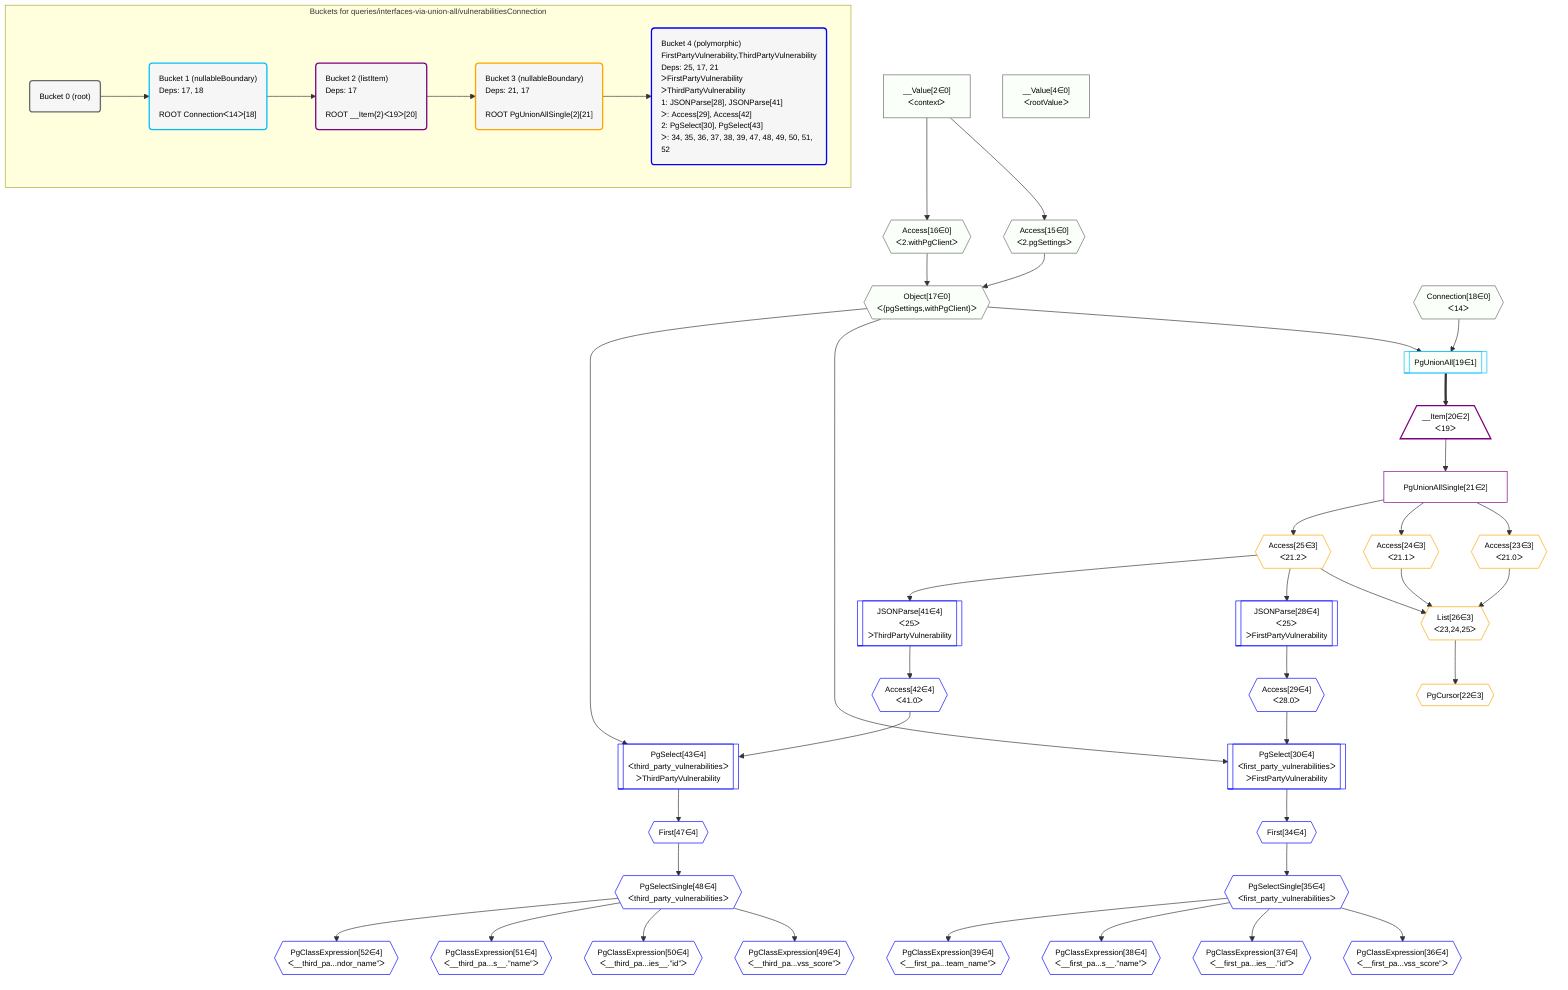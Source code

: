 %%{init: {'themeVariables': { 'fontSize': '12px'}}}%%
graph TD
    classDef path fill:#eee,stroke:#000,color:#000
    classDef plan fill:#fff,stroke-width:1px,color:#000
    classDef itemplan fill:#fff,stroke-width:2px,color:#000
    classDef unbatchedplan fill:#dff,stroke-width:1px,color:#000
    classDef sideeffectplan fill:#fcc,stroke-width:2px,color:#000
    classDef bucket fill:#f6f6f6,color:#000,stroke-width:2px,text-align:left


    %% plan dependencies
    Object17{{"Object[17∈0]<br />ᐸ{pgSettings,withPgClient}ᐳ"}}:::plan
    Access15{{"Access[15∈0]<br />ᐸ2.pgSettingsᐳ"}}:::plan
    Access16{{"Access[16∈0]<br />ᐸ2.withPgClientᐳ"}}:::plan
    Access15 & Access16 --> Object17
    __Value2["__Value[2∈0]<br />ᐸcontextᐳ"]:::plan
    __Value2 --> Access15
    __Value2 --> Access16
    __Value4["__Value[4∈0]<br />ᐸrootValueᐳ"]:::plan
    Connection18{{"Connection[18∈0]<br />ᐸ14ᐳ"}}:::plan
    PgUnionAll19[["PgUnionAll[19∈1]"]]:::plan
    Object17 & Connection18 --> PgUnionAll19
    __Item20[/"__Item[20∈2]<br />ᐸ19ᐳ"\]:::itemplan
    PgUnionAll19 ==> __Item20
    PgUnionAllSingle21["PgUnionAllSingle[21∈2]"]:::plan
    __Item20 --> PgUnionAllSingle21
    List26{{"List[26∈3]<br />ᐸ23,24,25ᐳ"}}:::plan
    Access23{{"Access[23∈3]<br />ᐸ21.0ᐳ"}}:::plan
    Access24{{"Access[24∈3]<br />ᐸ21.1ᐳ"}}:::plan
    Access25{{"Access[25∈3]<br />ᐸ21.2ᐳ"}}:::plan
    Access23 & Access24 & Access25 --> List26
    PgCursor22{{"PgCursor[22∈3]"}}:::plan
    List26 --> PgCursor22
    PgUnionAllSingle21 --> Access23
    PgUnionAllSingle21 --> Access24
    PgUnionAllSingle21 --> Access25
    PgSelect30[["PgSelect[30∈4]<br />ᐸfirst_party_vulnerabilitiesᐳ<br />ᐳFirstPartyVulnerability"]]:::plan
    Access29{{"Access[29∈4]<br />ᐸ28.0ᐳ"}}:::plan
    Object17 & Access29 --> PgSelect30
    PgSelect43[["PgSelect[43∈4]<br />ᐸthird_party_vulnerabilitiesᐳ<br />ᐳThirdPartyVulnerability"]]:::plan
    Access42{{"Access[42∈4]<br />ᐸ41.0ᐳ"}}:::plan
    Object17 & Access42 --> PgSelect43
    JSONParse28[["JSONParse[28∈4]<br />ᐸ25ᐳ<br />ᐳFirstPartyVulnerability"]]:::plan
    Access25 --> JSONParse28
    JSONParse28 --> Access29
    First34{{"First[34∈4]"}}:::plan
    PgSelect30 --> First34
    PgSelectSingle35{{"PgSelectSingle[35∈4]<br />ᐸfirst_party_vulnerabilitiesᐳ"}}:::plan
    First34 --> PgSelectSingle35
    PgClassExpression36{{"PgClassExpression[36∈4]<br />ᐸ__first_pa...vss_score”ᐳ"}}:::plan
    PgSelectSingle35 --> PgClassExpression36
    PgClassExpression37{{"PgClassExpression[37∈4]<br />ᐸ__first_pa...ies__.”id”ᐳ"}}:::plan
    PgSelectSingle35 --> PgClassExpression37
    PgClassExpression38{{"PgClassExpression[38∈4]<br />ᐸ__first_pa...s__.”name”ᐳ"}}:::plan
    PgSelectSingle35 --> PgClassExpression38
    PgClassExpression39{{"PgClassExpression[39∈4]<br />ᐸ__first_pa...team_name”ᐳ"}}:::plan
    PgSelectSingle35 --> PgClassExpression39
    JSONParse41[["JSONParse[41∈4]<br />ᐸ25ᐳ<br />ᐳThirdPartyVulnerability"]]:::plan
    Access25 --> JSONParse41
    JSONParse41 --> Access42
    First47{{"First[47∈4]"}}:::plan
    PgSelect43 --> First47
    PgSelectSingle48{{"PgSelectSingle[48∈4]<br />ᐸthird_party_vulnerabilitiesᐳ"}}:::plan
    First47 --> PgSelectSingle48
    PgClassExpression49{{"PgClassExpression[49∈4]<br />ᐸ__third_pa...vss_score”ᐳ"}}:::plan
    PgSelectSingle48 --> PgClassExpression49
    PgClassExpression50{{"PgClassExpression[50∈4]<br />ᐸ__third_pa...ies__.”id”ᐳ"}}:::plan
    PgSelectSingle48 --> PgClassExpression50
    PgClassExpression51{{"PgClassExpression[51∈4]<br />ᐸ__third_pa...s__.”name”ᐳ"}}:::plan
    PgSelectSingle48 --> PgClassExpression51
    PgClassExpression52{{"PgClassExpression[52∈4]<br />ᐸ__third_pa...ndor_name”ᐳ"}}:::plan
    PgSelectSingle48 --> PgClassExpression52

    %% define steps

    subgraph "Buckets for queries/interfaces-via-union-all/vulnerabilitiesConnection"
    Bucket0("Bucket 0 (root)"):::bucket
    classDef bucket0 stroke:#696969
    class Bucket0,__Value2,__Value4,Access15,Access16,Object17,Connection18 bucket0
    Bucket1("Bucket 1 (nullableBoundary)<br />Deps: 17, 18<br /><br />ROOT Connectionᐸ14ᐳ[18]"):::bucket
    classDef bucket1 stroke:#00bfff
    class Bucket1,PgUnionAll19 bucket1
    Bucket2("Bucket 2 (listItem)<br />Deps: 17<br /><br />ROOT __Item{2}ᐸ19ᐳ[20]"):::bucket
    classDef bucket2 stroke:#7f007f
    class Bucket2,__Item20,PgUnionAllSingle21 bucket2
    Bucket3("Bucket 3 (nullableBoundary)<br />Deps: 21, 17<br /><br />ROOT PgUnionAllSingle{2}[21]"):::bucket
    classDef bucket3 stroke:#ffa500
    class Bucket3,PgCursor22,Access23,Access24,Access25,List26 bucket3
    Bucket4("Bucket 4 (polymorphic)<br />FirstPartyVulnerability,ThirdPartyVulnerability<br />Deps: 25, 17, 21<br />ᐳFirstPartyVulnerability<br />ᐳThirdPartyVulnerability<br />1: JSONParse[28], JSONParse[41]<br />ᐳ: Access[29], Access[42]<br />2: PgSelect[30], PgSelect[43]<br />ᐳ: 34, 35, 36, 37, 38, 39, 47, 48, 49, 50, 51, 52"):::bucket
    classDef bucket4 stroke:#0000ff
    class Bucket4,JSONParse28,Access29,PgSelect30,First34,PgSelectSingle35,PgClassExpression36,PgClassExpression37,PgClassExpression38,PgClassExpression39,JSONParse41,Access42,PgSelect43,First47,PgSelectSingle48,PgClassExpression49,PgClassExpression50,PgClassExpression51,PgClassExpression52 bucket4
    Bucket0 --> Bucket1
    Bucket1 --> Bucket2
    Bucket2 --> Bucket3
    Bucket3 --> Bucket4
    classDef unary fill:#fafffa,borderWidth:8px
    class Object17,Access15,Access16,__Value2,__Value4,Connection18,PgUnionAll19 unary
    end